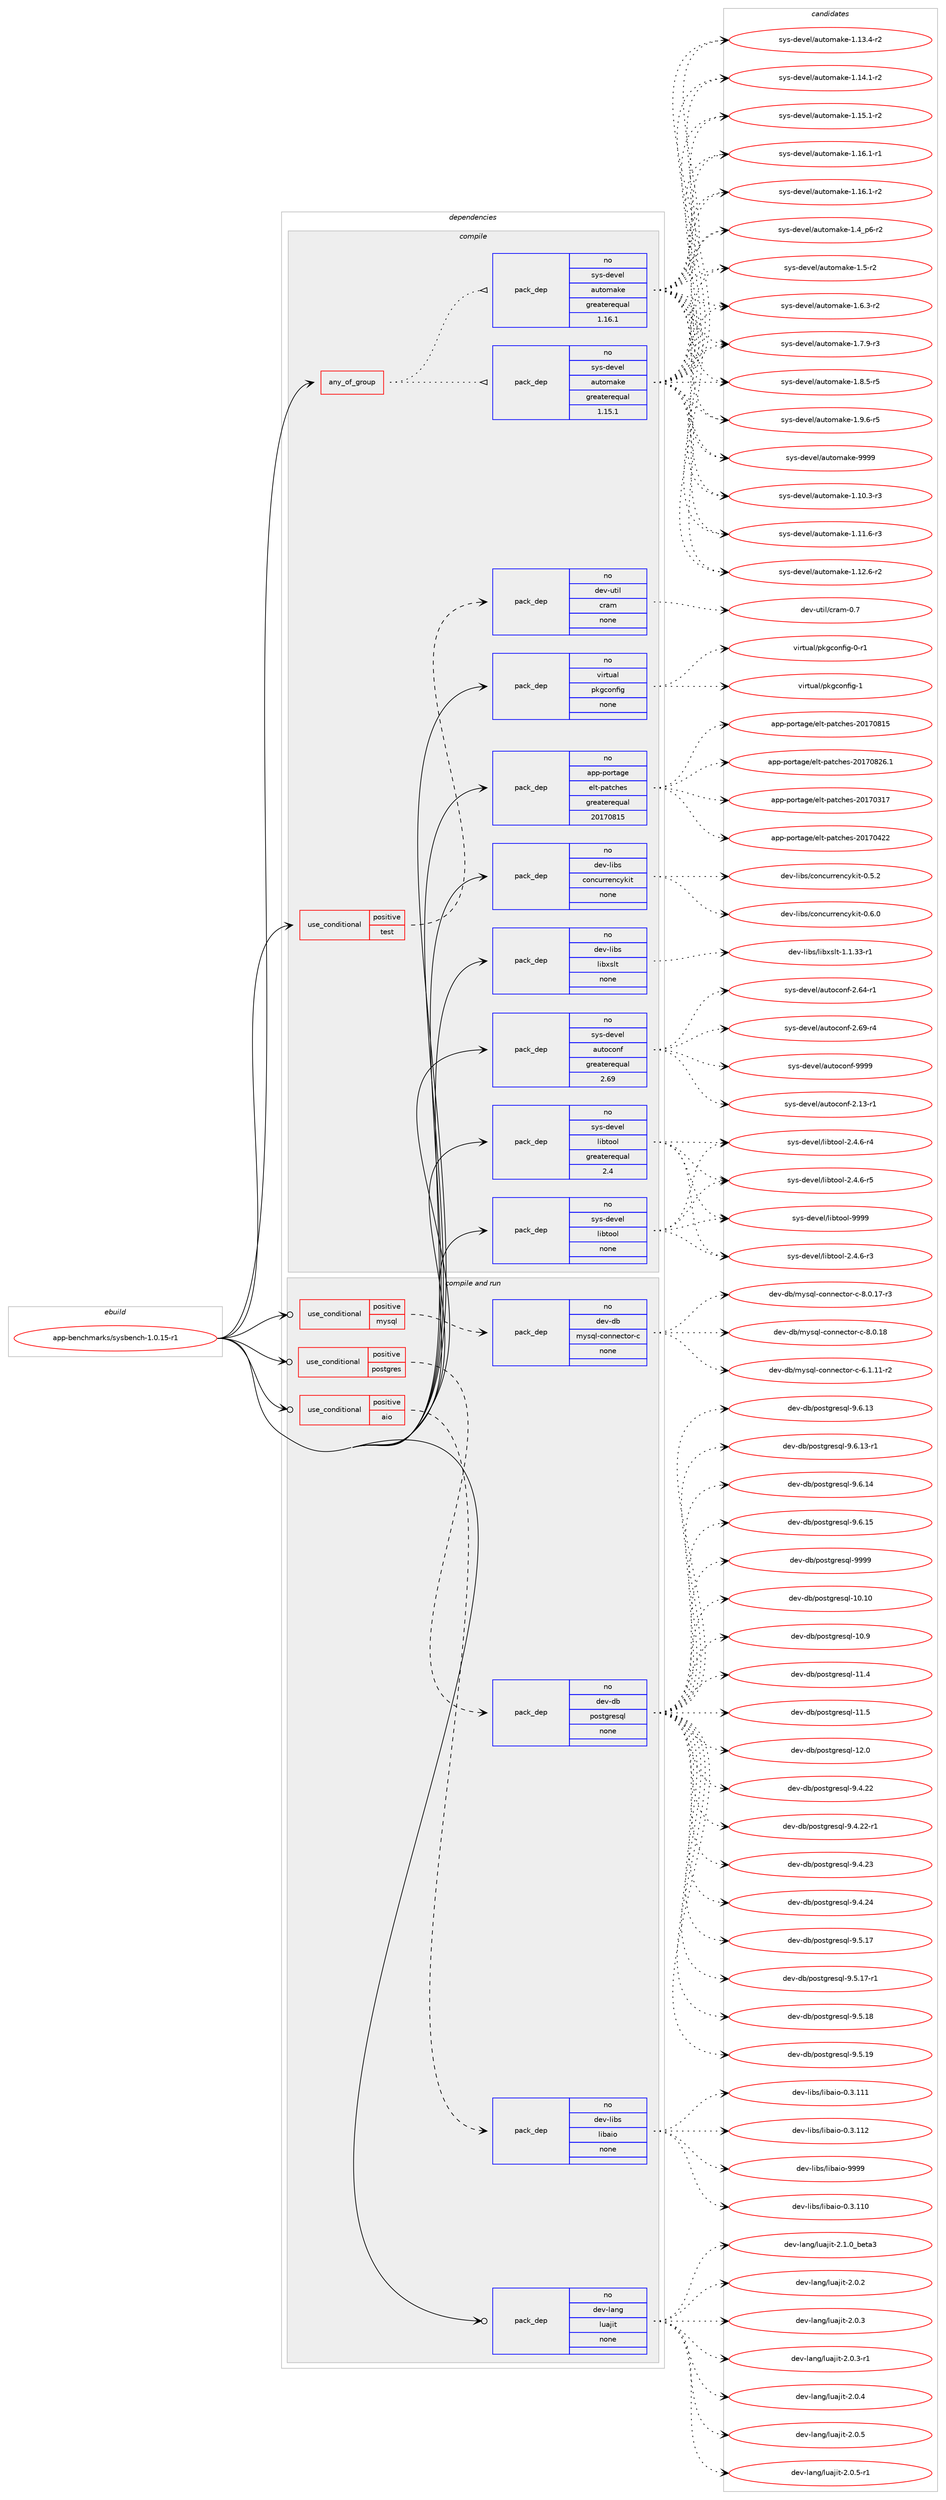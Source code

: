 digraph prolog {

# *************
# Graph options
# *************

newrank=true;
concentrate=true;
compound=true;
graph [rankdir=LR,fontname=Helvetica,fontsize=10,ranksep=1.5];#, ranksep=2.5, nodesep=0.2];
edge  [arrowhead=vee];
node  [fontname=Helvetica,fontsize=10];

# **********
# The ebuild
# **********

subgraph cluster_leftcol {
color=gray;
rank=same;
label=<<i>ebuild</i>>;
id [label="app-benchmarks/sysbench-1.0.15-r1", color=red, width=4, href="../app-benchmarks/sysbench-1.0.15-r1.svg"];
}

# ****************
# The dependencies
# ****************

subgraph cluster_midcol {
color=gray;
label=<<i>dependencies</i>>;
subgraph cluster_compile {
fillcolor="#eeeeee";
style=filled;
label=<<i>compile</i>>;
subgraph any8332 {
dependency475483 [label=<<TABLE BORDER="0" CELLBORDER="1" CELLSPACING="0" CELLPADDING="4"><TR><TD CELLPADDING="10">any_of_group</TD></TR></TABLE>>, shape=none, color=red];subgraph pack353367 {
dependency475484 [label=<<TABLE BORDER="0" CELLBORDER="1" CELLSPACING="0" CELLPADDING="4" WIDTH="220"><TR><TD ROWSPAN="6" CELLPADDING="30">pack_dep</TD></TR><TR><TD WIDTH="110">no</TD></TR><TR><TD>sys-devel</TD></TR><TR><TD>automake</TD></TR><TR><TD>greaterequal</TD></TR><TR><TD>1.16.1</TD></TR></TABLE>>, shape=none, color=blue];
}
dependency475483:e -> dependency475484:w [weight=20,style="dotted",arrowhead="oinv"];
subgraph pack353368 {
dependency475485 [label=<<TABLE BORDER="0" CELLBORDER="1" CELLSPACING="0" CELLPADDING="4" WIDTH="220"><TR><TD ROWSPAN="6" CELLPADDING="30">pack_dep</TD></TR><TR><TD WIDTH="110">no</TD></TR><TR><TD>sys-devel</TD></TR><TR><TD>automake</TD></TR><TR><TD>greaterequal</TD></TR><TR><TD>1.15.1</TD></TR></TABLE>>, shape=none, color=blue];
}
dependency475483:e -> dependency475485:w [weight=20,style="dotted",arrowhead="oinv"];
}
id:e -> dependency475483:w [weight=20,style="solid",arrowhead="vee"];
subgraph cond113483 {
dependency475486 [label=<<TABLE BORDER="0" CELLBORDER="1" CELLSPACING="0" CELLPADDING="4"><TR><TD ROWSPAN="3" CELLPADDING="10">use_conditional</TD></TR><TR><TD>positive</TD></TR><TR><TD>test</TD></TR></TABLE>>, shape=none, color=red];
subgraph pack353369 {
dependency475487 [label=<<TABLE BORDER="0" CELLBORDER="1" CELLSPACING="0" CELLPADDING="4" WIDTH="220"><TR><TD ROWSPAN="6" CELLPADDING="30">pack_dep</TD></TR><TR><TD WIDTH="110">no</TD></TR><TR><TD>dev-util</TD></TR><TR><TD>cram</TD></TR><TR><TD>none</TD></TR><TR><TD></TD></TR></TABLE>>, shape=none, color=blue];
}
dependency475486:e -> dependency475487:w [weight=20,style="dashed",arrowhead="vee"];
}
id:e -> dependency475486:w [weight=20,style="solid",arrowhead="vee"];
subgraph pack353370 {
dependency475488 [label=<<TABLE BORDER="0" CELLBORDER="1" CELLSPACING="0" CELLPADDING="4" WIDTH="220"><TR><TD ROWSPAN="6" CELLPADDING="30">pack_dep</TD></TR><TR><TD WIDTH="110">no</TD></TR><TR><TD>app-portage</TD></TR><TR><TD>elt-patches</TD></TR><TR><TD>greaterequal</TD></TR><TR><TD>20170815</TD></TR></TABLE>>, shape=none, color=blue];
}
id:e -> dependency475488:w [weight=20,style="solid",arrowhead="vee"];
subgraph pack353371 {
dependency475489 [label=<<TABLE BORDER="0" CELLBORDER="1" CELLSPACING="0" CELLPADDING="4" WIDTH="220"><TR><TD ROWSPAN="6" CELLPADDING="30">pack_dep</TD></TR><TR><TD WIDTH="110">no</TD></TR><TR><TD>dev-libs</TD></TR><TR><TD>concurrencykit</TD></TR><TR><TD>none</TD></TR><TR><TD></TD></TR></TABLE>>, shape=none, color=blue];
}
id:e -> dependency475489:w [weight=20,style="solid",arrowhead="vee"];
subgraph pack353372 {
dependency475490 [label=<<TABLE BORDER="0" CELLBORDER="1" CELLSPACING="0" CELLPADDING="4" WIDTH="220"><TR><TD ROWSPAN="6" CELLPADDING="30">pack_dep</TD></TR><TR><TD WIDTH="110">no</TD></TR><TR><TD>dev-libs</TD></TR><TR><TD>libxslt</TD></TR><TR><TD>none</TD></TR><TR><TD></TD></TR></TABLE>>, shape=none, color=blue];
}
id:e -> dependency475490:w [weight=20,style="solid",arrowhead="vee"];
subgraph pack353373 {
dependency475491 [label=<<TABLE BORDER="0" CELLBORDER="1" CELLSPACING="0" CELLPADDING="4" WIDTH="220"><TR><TD ROWSPAN="6" CELLPADDING="30">pack_dep</TD></TR><TR><TD WIDTH="110">no</TD></TR><TR><TD>sys-devel</TD></TR><TR><TD>autoconf</TD></TR><TR><TD>greaterequal</TD></TR><TR><TD>2.69</TD></TR></TABLE>>, shape=none, color=blue];
}
id:e -> dependency475491:w [weight=20,style="solid",arrowhead="vee"];
subgraph pack353374 {
dependency475492 [label=<<TABLE BORDER="0" CELLBORDER="1" CELLSPACING="0" CELLPADDING="4" WIDTH="220"><TR><TD ROWSPAN="6" CELLPADDING="30">pack_dep</TD></TR><TR><TD WIDTH="110">no</TD></TR><TR><TD>sys-devel</TD></TR><TR><TD>libtool</TD></TR><TR><TD>greaterequal</TD></TR><TR><TD>2.4</TD></TR></TABLE>>, shape=none, color=blue];
}
id:e -> dependency475492:w [weight=20,style="solid",arrowhead="vee"];
subgraph pack353375 {
dependency475493 [label=<<TABLE BORDER="0" CELLBORDER="1" CELLSPACING="0" CELLPADDING="4" WIDTH="220"><TR><TD ROWSPAN="6" CELLPADDING="30">pack_dep</TD></TR><TR><TD WIDTH="110">no</TD></TR><TR><TD>sys-devel</TD></TR><TR><TD>libtool</TD></TR><TR><TD>none</TD></TR><TR><TD></TD></TR></TABLE>>, shape=none, color=blue];
}
id:e -> dependency475493:w [weight=20,style="solid",arrowhead="vee"];
subgraph pack353376 {
dependency475494 [label=<<TABLE BORDER="0" CELLBORDER="1" CELLSPACING="0" CELLPADDING="4" WIDTH="220"><TR><TD ROWSPAN="6" CELLPADDING="30">pack_dep</TD></TR><TR><TD WIDTH="110">no</TD></TR><TR><TD>virtual</TD></TR><TR><TD>pkgconfig</TD></TR><TR><TD>none</TD></TR><TR><TD></TD></TR></TABLE>>, shape=none, color=blue];
}
id:e -> dependency475494:w [weight=20,style="solid",arrowhead="vee"];
}
subgraph cluster_compileandrun {
fillcolor="#eeeeee";
style=filled;
label=<<i>compile and run</i>>;
subgraph cond113484 {
dependency475495 [label=<<TABLE BORDER="0" CELLBORDER="1" CELLSPACING="0" CELLPADDING="4"><TR><TD ROWSPAN="3" CELLPADDING="10">use_conditional</TD></TR><TR><TD>positive</TD></TR><TR><TD>aio</TD></TR></TABLE>>, shape=none, color=red];
subgraph pack353377 {
dependency475496 [label=<<TABLE BORDER="0" CELLBORDER="1" CELLSPACING="0" CELLPADDING="4" WIDTH="220"><TR><TD ROWSPAN="6" CELLPADDING="30">pack_dep</TD></TR><TR><TD WIDTH="110">no</TD></TR><TR><TD>dev-libs</TD></TR><TR><TD>libaio</TD></TR><TR><TD>none</TD></TR><TR><TD></TD></TR></TABLE>>, shape=none, color=blue];
}
dependency475495:e -> dependency475496:w [weight=20,style="dashed",arrowhead="vee"];
}
id:e -> dependency475495:w [weight=20,style="solid",arrowhead="odotvee"];
subgraph cond113485 {
dependency475497 [label=<<TABLE BORDER="0" CELLBORDER="1" CELLSPACING="0" CELLPADDING="4"><TR><TD ROWSPAN="3" CELLPADDING="10">use_conditional</TD></TR><TR><TD>positive</TD></TR><TR><TD>mysql</TD></TR></TABLE>>, shape=none, color=red];
subgraph pack353378 {
dependency475498 [label=<<TABLE BORDER="0" CELLBORDER="1" CELLSPACING="0" CELLPADDING="4" WIDTH="220"><TR><TD ROWSPAN="6" CELLPADDING="30">pack_dep</TD></TR><TR><TD WIDTH="110">no</TD></TR><TR><TD>dev-db</TD></TR><TR><TD>mysql-connector-c</TD></TR><TR><TD>none</TD></TR><TR><TD></TD></TR></TABLE>>, shape=none, color=blue];
}
dependency475497:e -> dependency475498:w [weight=20,style="dashed",arrowhead="vee"];
}
id:e -> dependency475497:w [weight=20,style="solid",arrowhead="odotvee"];
subgraph cond113486 {
dependency475499 [label=<<TABLE BORDER="0" CELLBORDER="1" CELLSPACING="0" CELLPADDING="4"><TR><TD ROWSPAN="3" CELLPADDING="10">use_conditional</TD></TR><TR><TD>positive</TD></TR><TR><TD>postgres</TD></TR></TABLE>>, shape=none, color=red];
subgraph pack353379 {
dependency475500 [label=<<TABLE BORDER="0" CELLBORDER="1" CELLSPACING="0" CELLPADDING="4" WIDTH="220"><TR><TD ROWSPAN="6" CELLPADDING="30">pack_dep</TD></TR><TR><TD WIDTH="110">no</TD></TR><TR><TD>dev-db</TD></TR><TR><TD>postgresql</TD></TR><TR><TD>none</TD></TR><TR><TD></TD></TR></TABLE>>, shape=none, color=blue];
}
dependency475499:e -> dependency475500:w [weight=20,style="dashed",arrowhead="vee"];
}
id:e -> dependency475499:w [weight=20,style="solid",arrowhead="odotvee"];
subgraph pack353380 {
dependency475501 [label=<<TABLE BORDER="0" CELLBORDER="1" CELLSPACING="0" CELLPADDING="4" WIDTH="220"><TR><TD ROWSPAN="6" CELLPADDING="30">pack_dep</TD></TR><TR><TD WIDTH="110">no</TD></TR><TR><TD>dev-lang</TD></TR><TR><TD>luajit</TD></TR><TR><TD>none</TD></TR><TR><TD></TD></TR></TABLE>>, shape=none, color=blue];
}
id:e -> dependency475501:w [weight=20,style="solid",arrowhead="odotvee"];
}
subgraph cluster_run {
fillcolor="#eeeeee";
style=filled;
label=<<i>run</i>>;
}
}

# **************
# The candidates
# **************

subgraph cluster_choices {
rank=same;
color=gray;
label=<<i>candidates</i>>;

subgraph choice353367 {
color=black;
nodesep=1;
choice11512111545100101118101108479711711611110997107101454946494846514511451 [label="sys-devel/automake-1.10.3-r3", color=red, width=4,href="../sys-devel/automake-1.10.3-r3.svg"];
choice11512111545100101118101108479711711611110997107101454946494946544511451 [label="sys-devel/automake-1.11.6-r3", color=red, width=4,href="../sys-devel/automake-1.11.6-r3.svg"];
choice11512111545100101118101108479711711611110997107101454946495046544511450 [label="sys-devel/automake-1.12.6-r2", color=red, width=4,href="../sys-devel/automake-1.12.6-r2.svg"];
choice11512111545100101118101108479711711611110997107101454946495146524511450 [label="sys-devel/automake-1.13.4-r2", color=red, width=4,href="../sys-devel/automake-1.13.4-r2.svg"];
choice11512111545100101118101108479711711611110997107101454946495246494511450 [label="sys-devel/automake-1.14.1-r2", color=red, width=4,href="../sys-devel/automake-1.14.1-r2.svg"];
choice11512111545100101118101108479711711611110997107101454946495346494511450 [label="sys-devel/automake-1.15.1-r2", color=red, width=4,href="../sys-devel/automake-1.15.1-r2.svg"];
choice11512111545100101118101108479711711611110997107101454946495446494511449 [label="sys-devel/automake-1.16.1-r1", color=red, width=4,href="../sys-devel/automake-1.16.1-r1.svg"];
choice11512111545100101118101108479711711611110997107101454946495446494511450 [label="sys-devel/automake-1.16.1-r2", color=red, width=4,href="../sys-devel/automake-1.16.1-r2.svg"];
choice115121115451001011181011084797117116111109971071014549465295112544511450 [label="sys-devel/automake-1.4_p6-r2", color=red, width=4,href="../sys-devel/automake-1.4_p6-r2.svg"];
choice11512111545100101118101108479711711611110997107101454946534511450 [label="sys-devel/automake-1.5-r2", color=red, width=4,href="../sys-devel/automake-1.5-r2.svg"];
choice115121115451001011181011084797117116111109971071014549465446514511450 [label="sys-devel/automake-1.6.3-r2", color=red, width=4,href="../sys-devel/automake-1.6.3-r2.svg"];
choice115121115451001011181011084797117116111109971071014549465546574511451 [label="sys-devel/automake-1.7.9-r3", color=red, width=4,href="../sys-devel/automake-1.7.9-r3.svg"];
choice115121115451001011181011084797117116111109971071014549465646534511453 [label="sys-devel/automake-1.8.5-r5", color=red, width=4,href="../sys-devel/automake-1.8.5-r5.svg"];
choice115121115451001011181011084797117116111109971071014549465746544511453 [label="sys-devel/automake-1.9.6-r5", color=red, width=4,href="../sys-devel/automake-1.9.6-r5.svg"];
choice115121115451001011181011084797117116111109971071014557575757 [label="sys-devel/automake-9999", color=red, width=4,href="../sys-devel/automake-9999.svg"];
dependency475484:e -> choice11512111545100101118101108479711711611110997107101454946494846514511451:w [style=dotted,weight="100"];
dependency475484:e -> choice11512111545100101118101108479711711611110997107101454946494946544511451:w [style=dotted,weight="100"];
dependency475484:e -> choice11512111545100101118101108479711711611110997107101454946495046544511450:w [style=dotted,weight="100"];
dependency475484:e -> choice11512111545100101118101108479711711611110997107101454946495146524511450:w [style=dotted,weight="100"];
dependency475484:e -> choice11512111545100101118101108479711711611110997107101454946495246494511450:w [style=dotted,weight="100"];
dependency475484:e -> choice11512111545100101118101108479711711611110997107101454946495346494511450:w [style=dotted,weight="100"];
dependency475484:e -> choice11512111545100101118101108479711711611110997107101454946495446494511449:w [style=dotted,weight="100"];
dependency475484:e -> choice11512111545100101118101108479711711611110997107101454946495446494511450:w [style=dotted,weight="100"];
dependency475484:e -> choice115121115451001011181011084797117116111109971071014549465295112544511450:w [style=dotted,weight="100"];
dependency475484:e -> choice11512111545100101118101108479711711611110997107101454946534511450:w [style=dotted,weight="100"];
dependency475484:e -> choice115121115451001011181011084797117116111109971071014549465446514511450:w [style=dotted,weight="100"];
dependency475484:e -> choice115121115451001011181011084797117116111109971071014549465546574511451:w [style=dotted,weight="100"];
dependency475484:e -> choice115121115451001011181011084797117116111109971071014549465646534511453:w [style=dotted,weight="100"];
dependency475484:e -> choice115121115451001011181011084797117116111109971071014549465746544511453:w [style=dotted,weight="100"];
dependency475484:e -> choice115121115451001011181011084797117116111109971071014557575757:w [style=dotted,weight="100"];
}
subgraph choice353368 {
color=black;
nodesep=1;
choice11512111545100101118101108479711711611110997107101454946494846514511451 [label="sys-devel/automake-1.10.3-r3", color=red, width=4,href="../sys-devel/automake-1.10.3-r3.svg"];
choice11512111545100101118101108479711711611110997107101454946494946544511451 [label="sys-devel/automake-1.11.6-r3", color=red, width=4,href="../sys-devel/automake-1.11.6-r3.svg"];
choice11512111545100101118101108479711711611110997107101454946495046544511450 [label="sys-devel/automake-1.12.6-r2", color=red, width=4,href="../sys-devel/automake-1.12.6-r2.svg"];
choice11512111545100101118101108479711711611110997107101454946495146524511450 [label="sys-devel/automake-1.13.4-r2", color=red, width=4,href="../sys-devel/automake-1.13.4-r2.svg"];
choice11512111545100101118101108479711711611110997107101454946495246494511450 [label="sys-devel/automake-1.14.1-r2", color=red, width=4,href="../sys-devel/automake-1.14.1-r2.svg"];
choice11512111545100101118101108479711711611110997107101454946495346494511450 [label="sys-devel/automake-1.15.1-r2", color=red, width=4,href="../sys-devel/automake-1.15.1-r2.svg"];
choice11512111545100101118101108479711711611110997107101454946495446494511449 [label="sys-devel/automake-1.16.1-r1", color=red, width=4,href="../sys-devel/automake-1.16.1-r1.svg"];
choice11512111545100101118101108479711711611110997107101454946495446494511450 [label="sys-devel/automake-1.16.1-r2", color=red, width=4,href="../sys-devel/automake-1.16.1-r2.svg"];
choice115121115451001011181011084797117116111109971071014549465295112544511450 [label="sys-devel/automake-1.4_p6-r2", color=red, width=4,href="../sys-devel/automake-1.4_p6-r2.svg"];
choice11512111545100101118101108479711711611110997107101454946534511450 [label="sys-devel/automake-1.5-r2", color=red, width=4,href="../sys-devel/automake-1.5-r2.svg"];
choice115121115451001011181011084797117116111109971071014549465446514511450 [label="sys-devel/automake-1.6.3-r2", color=red, width=4,href="../sys-devel/automake-1.6.3-r2.svg"];
choice115121115451001011181011084797117116111109971071014549465546574511451 [label="sys-devel/automake-1.7.9-r3", color=red, width=4,href="../sys-devel/automake-1.7.9-r3.svg"];
choice115121115451001011181011084797117116111109971071014549465646534511453 [label="sys-devel/automake-1.8.5-r5", color=red, width=4,href="../sys-devel/automake-1.8.5-r5.svg"];
choice115121115451001011181011084797117116111109971071014549465746544511453 [label="sys-devel/automake-1.9.6-r5", color=red, width=4,href="../sys-devel/automake-1.9.6-r5.svg"];
choice115121115451001011181011084797117116111109971071014557575757 [label="sys-devel/automake-9999", color=red, width=4,href="../sys-devel/automake-9999.svg"];
dependency475485:e -> choice11512111545100101118101108479711711611110997107101454946494846514511451:w [style=dotted,weight="100"];
dependency475485:e -> choice11512111545100101118101108479711711611110997107101454946494946544511451:w [style=dotted,weight="100"];
dependency475485:e -> choice11512111545100101118101108479711711611110997107101454946495046544511450:w [style=dotted,weight="100"];
dependency475485:e -> choice11512111545100101118101108479711711611110997107101454946495146524511450:w [style=dotted,weight="100"];
dependency475485:e -> choice11512111545100101118101108479711711611110997107101454946495246494511450:w [style=dotted,weight="100"];
dependency475485:e -> choice11512111545100101118101108479711711611110997107101454946495346494511450:w [style=dotted,weight="100"];
dependency475485:e -> choice11512111545100101118101108479711711611110997107101454946495446494511449:w [style=dotted,weight="100"];
dependency475485:e -> choice11512111545100101118101108479711711611110997107101454946495446494511450:w [style=dotted,weight="100"];
dependency475485:e -> choice115121115451001011181011084797117116111109971071014549465295112544511450:w [style=dotted,weight="100"];
dependency475485:e -> choice11512111545100101118101108479711711611110997107101454946534511450:w [style=dotted,weight="100"];
dependency475485:e -> choice115121115451001011181011084797117116111109971071014549465446514511450:w [style=dotted,weight="100"];
dependency475485:e -> choice115121115451001011181011084797117116111109971071014549465546574511451:w [style=dotted,weight="100"];
dependency475485:e -> choice115121115451001011181011084797117116111109971071014549465646534511453:w [style=dotted,weight="100"];
dependency475485:e -> choice115121115451001011181011084797117116111109971071014549465746544511453:w [style=dotted,weight="100"];
dependency475485:e -> choice115121115451001011181011084797117116111109971071014557575757:w [style=dotted,weight="100"];
}
subgraph choice353369 {
color=black;
nodesep=1;
choice1001011184511711610510847991149710945484655 [label="dev-util/cram-0.7", color=red, width=4,href="../dev-util/cram-0.7.svg"];
dependency475487:e -> choice1001011184511711610510847991149710945484655:w [style=dotted,weight="100"];
}
subgraph choice353370 {
color=black;
nodesep=1;
choice97112112451121111141169710310147101108116451129711699104101115455048495548514955 [label="app-portage/elt-patches-20170317", color=red, width=4,href="../app-portage/elt-patches-20170317.svg"];
choice97112112451121111141169710310147101108116451129711699104101115455048495548525050 [label="app-portage/elt-patches-20170422", color=red, width=4,href="../app-portage/elt-patches-20170422.svg"];
choice97112112451121111141169710310147101108116451129711699104101115455048495548564953 [label="app-portage/elt-patches-20170815", color=red, width=4,href="../app-portage/elt-patches-20170815.svg"];
choice971121124511211111411697103101471011081164511297116991041011154550484955485650544649 [label="app-portage/elt-patches-20170826.1", color=red, width=4,href="../app-portage/elt-patches-20170826.1.svg"];
dependency475488:e -> choice97112112451121111141169710310147101108116451129711699104101115455048495548514955:w [style=dotted,weight="100"];
dependency475488:e -> choice97112112451121111141169710310147101108116451129711699104101115455048495548525050:w [style=dotted,weight="100"];
dependency475488:e -> choice97112112451121111141169710310147101108116451129711699104101115455048495548564953:w [style=dotted,weight="100"];
dependency475488:e -> choice971121124511211111411697103101471011081164511297116991041011154550484955485650544649:w [style=dotted,weight="100"];
}
subgraph choice353371 {
color=black;
nodesep=1;
choice100101118451081059811547991111109911711411410111099121107105116454846534650 [label="dev-libs/concurrencykit-0.5.2", color=red, width=4,href="../dev-libs/concurrencykit-0.5.2.svg"];
choice100101118451081059811547991111109911711411410111099121107105116454846544648 [label="dev-libs/concurrencykit-0.6.0", color=red, width=4,href="../dev-libs/concurrencykit-0.6.0.svg"];
dependency475489:e -> choice100101118451081059811547991111109911711411410111099121107105116454846534650:w [style=dotted,weight="100"];
dependency475489:e -> choice100101118451081059811547991111109911711411410111099121107105116454846544648:w [style=dotted,weight="100"];
}
subgraph choice353372 {
color=black;
nodesep=1;
choice10010111845108105981154710810598120115108116454946494651514511449 [label="dev-libs/libxslt-1.1.33-r1", color=red, width=4,href="../dev-libs/libxslt-1.1.33-r1.svg"];
dependency475490:e -> choice10010111845108105981154710810598120115108116454946494651514511449:w [style=dotted,weight="100"];
}
subgraph choice353373 {
color=black;
nodesep=1;
choice1151211154510010111810110847971171161119911111010245504649514511449 [label="sys-devel/autoconf-2.13-r1", color=red, width=4,href="../sys-devel/autoconf-2.13-r1.svg"];
choice1151211154510010111810110847971171161119911111010245504654524511449 [label="sys-devel/autoconf-2.64-r1", color=red, width=4,href="../sys-devel/autoconf-2.64-r1.svg"];
choice1151211154510010111810110847971171161119911111010245504654574511452 [label="sys-devel/autoconf-2.69-r4", color=red, width=4,href="../sys-devel/autoconf-2.69-r4.svg"];
choice115121115451001011181011084797117116111991111101024557575757 [label="sys-devel/autoconf-9999", color=red, width=4,href="../sys-devel/autoconf-9999.svg"];
dependency475491:e -> choice1151211154510010111810110847971171161119911111010245504649514511449:w [style=dotted,weight="100"];
dependency475491:e -> choice1151211154510010111810110847971171161119911111010245504654524511449:w [style=dotted,weight="100"];
dependency475491:e -> choice1151211154510010111810110847971171161119911111010245504654574511452:w [style=dotted,weight="100"];
dependency475491:e -> choice115121115451001011181011084797117116111991111101024557575757:w [style=dotted,weight="100"];
}
subgraph choice353374 {
color=black;
nodesep=1;
choice1151211154510010111810110847108105981161111111084550465246544511451 [label="sys-devel/libtool-2.4.6-r3", color=red, width=4,href="../sys-devel/libtool-2.4.6-r3.svg"];
choice1151211154510010111810110847108105981161111111084550465246544511452 [label="sys-devel/libtool-2.4.6-r4", color=red, width=4,href="../sys-devel/libtool-2.4.6-r4.svg"];
choice1151211154510010111810110847108105981161111111084550465246544511453 [label="sys-devel/libtool-2.4.6-r5", color=red, width=4,href="../sys-devel/libtool-2.4.6-r5.svg"];
choice1151211154510010111810110847108105981161111111084557575757 [label="sys-devel/libtool-9999", color=red, width=4,href="../sys-devel/libtool-9999.svg"];
dependency475492:e -> choice1151211154510010111810110847108105981161111111084550465246544511451:w [style=dotted,weight="100"];
dependency475492:e -> choice1151211154510010111810110847108105981161111111084550465246544511452:w [style=dotted,weight="100"];
dependency475492:e -> choice1151211154510010111810110847108105981161111111084550465246544511453:w [style=dotted,weight="100"];
dependency475492:e -> choice1151211154510010111810110847108105981161111111084557575757:w [style=dotted,weight="100"];
}
subgraph choice353375 {
color=black;
nodesep=1;
choice1151211154510010111810110847108105981161111111084550465246544511451 [label="sys-devel/libtool-2.4.6-r3", color=red, width=4,href="../sys-devel/libtool-2.4.6-r3.svg"];
choice1151211154510010111810110847108105981161111111084550465246544511452 [label="sys-devel/libtool-2.4.6-r4", color=red, width=4,href="../sys-devel/libtool-2.4.6-r4.svg"];
choice1151211154510010111810110847108105981161111111084550465246544511453 [label="sys-devel/libtool-2.4.6-r5", color=red, width=4,href="../sys-devel/libtool-2.4.6-r5.svg"];
choice1151211154510010111810110847108105981161111111084557575757 [label="sys-devel/libtool-9999", color=red, width=4,href="../sys-devel/libtool-9999.svg"];
dependency475493:e -> choice1151211154510010111810110847108105981161111111084550465246544511451:w [style=dotted,weight="100"];
dependency475493:e -> choice1151211154510010111810110847108105981161111111084550465246544511452:w [style=dotted,weight="100"];
dependency475493:e -> choice1151211154510010111810110847108105981161111111084550465246544511453:w [style=dotted,weight="100"];
dependency475493:e -> choice1151211154510010111810110847108105981161111111084557575757:w [style=dotted,weight="100"];
}
subgraph choice353376 {
color=black;
nodesep=1;
choice11810511411611797108471121071039911111010210510345484511449 [label="virtual/pkgconfig-0-r1", color=red, width=4,href="../virtual/pkgconfig-0-r1.svg"];
choice1181051141161179710847112107103991111101021051034549 [label="virtual/pkgconfig-1", color=red, width=4,href="../virtual/pkgconfig-1.svg"];
dependency475494:e -> choice11810511411611797108471121071039911111010210510345484511449:w [style=dotted,weight="100"];
dependency475494:e -> choice1181051141161179710847112107103991111101021051034549:w [style=dotted,weight="100"];
}
subgraph choice353377 {
color=black;
nodesep=1;
choice10010111845108105981154710810598971051114548465146494948 [label="dev-libs/libaio-0.3.110", color=red, width=4,href="../dev-libs/libaio-0.3.110.svg"];
choice10010111845108105981154710810598971051114548465146494949 [label="dev-libs/libaio-0.3.111", color=red, width=4,href="../dev-libs/libaio-0.3.111.svg"];
choice10010111845108105981154710810598971051114548465146494950 [label="dev-libs/libaio-0.3.112", color=red, width=4,href="../dev-libs/libaio-0.3.112.svg"];
choice10010111845108105981154710810598971051114557575757 [label="dev-libs/libaio-9999", color=red, width=4,href="../dev-libs/libaio-9999.svg"];
dependency475496:e -> choice10010111845108105981154710810598971051114548465146494948:w [style=dotted,weight="100"];
dependency475496:e -> choice10010111845108105981154710810598971051114548465146494949:w [style=dotted,weight="100"];
dependency475496:e -> choice10010111845108105981154710810598971051114548465146494950:w [style=dotted,weight="100"];
dependency475496:e -> choice10010111845108105981154710810598971051114557575757:w [style=dotted,weight="100"];
}
subgraph choice353378 {
color=black;
nodesep=1;
choice1001011184510098471091211151131084599111110110101991161111144599455446494649494511450 [label="dev-db/mysql-connector-c-6.1.11-r2", color=red, width=4,href="../dev-db/mysql-connector-c-6.1.11-r2.svg"];
choice1001011184510098471091211151131084599111110110101991161111144599455646484649554511451 [label="dev-db/mysql-connector-c-8.0.17-r3", color=red, width=4,href="../dev-db/mysql-connector-c-8.0.17-r3.svg"];
choice100101118451009847109121115113108459911111011010199116111114459945564648464956 [label="dev-db/mysql-connector-c-8.0.18", color=red, width=4,href="../dev-db/mysql-connector-c-8.0.18.svg"];
dependency475498:e -> choice1001011184510098471091211151131084599111110110101991161111144599455446494649494511450:w [style=dotted,weight="100"];
dependency475498:e -> choice1001011184510098471091211151131084599111110110101991161111144599455646484649554511451:w [style=dotted,weight="100"];
dependency475498:e -> choice100101118451009847109121115113108459911111011010199116111114459945564648464956:w [style=dotted,weight="100"];
}
subgraph choice353379 {
color=black;
nodesep=1;
choice100101118451009847112111115116103114101115113108454948464948 [label="dev-db/postgresql-10.10", color=red, width=4,href="../dev-db/postgresql-10.10.svg"];
choice1001011184510098471121111151161031141011151131084549484657 [label="dev-db/postgresql-10.9", color=red, width=4,href="../dev-db/postgresql-10.9.svg"];
choice1001011184510098471121111151161031141011151131084549494652 [label="dev-db/postgresql-11.4", color=red, width=4,href="../dev-db/postgresql-11.4.svg"];
choice1001011184510098471121111151161031141011151131084549494653 [label="dev-db/postgresql-11.5", color=red, width=4,href="../dev-db/postgresql-11.5.svg"];
choice1001011184510098471121111151161031141011151131084549504648 [label="dev-db/postgresql-12.0", color=red, width=4,href="../dev-db/postgresql-12.0.svg"];
choice10010111845100984711211111511610311410111511310845574652465050 [label="dev-db/postgresql-9.4.22", color=red, width=4,href="../dev-db/postgresql-9.4.22.svg"];
choice100101118451009847112111115116103114101115113108455746524650504511449 [label="dev-db/postgresql-9.4.22-r1", color=red, width=4,href="../dev-db/postgresql-9.4.22-r1.svg"];
choice10010111845100984711211111511610311410111511310845574652465051 [label="dev-db/postgresql-9.4.23", color=red, width=4,href="../dev-db/postgresql-9.4.23.svg"];
choice10010111845100984711211111511610311410111511310845574652465052 [label="dev-db/postgresql-9.4.24", color=red, width=4,href="../dev-db/postgresql-9.4.24.svg"];
choice10010111845100984711211111511610311410111511310845574653464955 [label="dev-db/postgresql-9.5.17", color=red, width=4,href="../dev-db/postgresql-9.5.17.svg"];
choice100101118451009847112111115116103114101115113108455746534649554511449 [label="dev-db/postgresql-9.5.17-r1", color=red, width=4,href="../dev-db/postgresql-9.5.17-r1.svg"];
choice10010111845100984711211111511610311410111511310845574653464956 [label="dev-db/postgresql-9.5.18", color=red, width=4,href="../dev-db/postgresql-9.5.18.svg"];
choice10010111845100984711211111511610311410111511310845574653464957 [label="dev-db/postgresql-9.5.19", color=red, width=4,href="../dev-db/postgresql-9.5.19.svg"];
choice10010111845100984711211111511610311410111511310845574654464951 [label="dev-db/postgresql-9.6.13", color=red, width=4,href="../dev-db/postgresql-9.6.13.svg"];
choice100101118451009847112111115116103114101115113108455746544649514511449 [label="dev-db/postgresql-9.6.13-r1", color=red, width=4,href="../dev-db/postgresql-9.6.13-r1.svg"];
choice10010111845100984711211111511610311410111511310845574654464952 [label="dev-db/postgresql-9.6.14", color=red, width=4,href="../dev-db/postgresql-9.6.14.svg"];
choice10010111845100984711211111511610311410111511310845574654464953 [label="dev-db/postgresql-9.6.15", color=red, width=4,href="../dev-db/postgresql-9.6.15.svg"];
choice1001011184510098471121111151161031141011151131084557575757 [label="dev-db/postgresql-9999", color=red, width=4,href="../dev-db/postgresql-9999.svg"];
dependency475500:e -> choice100101118451009847112111115116103114101115113108454948464948:w [style=dotted,weight="100"];
dependency475500:e -> choice1001011184510098471121111151161031141011151131084549484657:w [style=dotted,weight="100"];
dependency475500:e -> choice1001011184510098471121111151161031141011151131084549494652:w [style=dotted,weight="100"];
dependency475500:e -> choice1001011184510098471121111151161031141011151131084549494653:w [style=dotted,weight="100"];
dependency475500:e -> choice1001011184510098471121111151161031141011151131084549504648:w [style=dotted,weight="100"];
dependency475500:e -> choice10010111845100984711211111511610311410111511310845574652465050:w [style=dotted,weight="100"];
dependency475500:e -> choice100101118451009847112111115116103114101115113108455746524650504511449:w [style=dotted,weight="100"];
dependency475500:e -> choice10010111845100984711211111511610311410111511310845574652465051:w [style=dotted,weight="100"];
dependency475500:e -> choice10010111845100984711211111511610311410111511310845574652465052:w [style=dotted,weight="100"];
dependency475500:e -> choice10010111845100984711211111511610311410111511310845574653464955:w [style=dotted,weight="100"];
dependency475500:e -> choice100101118451009847112111115116103114101115113108455746534649554511449:w [style=dotted,weight="100"];
dependency475500:e -> choice10010111845100984711211111511610311410111511310845574653464956:w [style=dotted,weight="100"];
dependency475500:e -> choice10010111845100984711211111511610311410111511310845574653464957:w [style=dotted,weight="100"];
dependency475500:e -> choice10010111845100984711211111511610311410111511310845574654464951:w [style=dotted,weight="100"];
dependency475500:e -> choice100101118451009847112111115116103114101115113108455746544649514511449:w [style=dotted,weight="100"];
dependency475500:e -> choice10010111845100984711211111511610311410111511310845574654464952:w [style=dotted,weight="100"];
dependency475500:e -> choice10010111845100984711211111511610311410111511310845574654464953:w [style=dotted,weight="100"];
dependency475500:e -> choice1001011184510098471121111151161031141011151131084557575757:w [style=dotted,weight="100"];
}
subgraph choice353380 {
color=black;
nodesep=1;
choice10010111845108971101034710811797106105116455046484650 [label="dev-lang/luajit-2.0.2", color=red, width=4,href="../dev-lang/luajit-2.0.2.svg"];
choice10010111845108971101034710811797106105116455046484651 [label="dev-lang/luajit-2.0.3", color=red, width=4,href="../dev-lang/luajit-2.0.3.svg"];
choice100101118451089711010347108117971061051164550464846514511449 [label="dev-lang/luajit-2.0.3-r1", color=red, width=4,href="../dev-lang/luajit-2.0.3-r1.svg"];
choice10010111845108971101034710811797106105116455046484652 [label="dev-lang/luajit-2.0.4", color=red, width=4,href="../dev-lang/luajit-2.0.4.svg"];
choice10010111845108971101034710811797106105116455046484653 [label="dev-lang/luajit-2.0.5", color=red, width=4,href="../dev-lang/luajit-2.0.5.svg"];
choice100101118451089711010347108117971061051164550464846534511449 [label="dev-lang/luajit-2.0.5-r1", color=red, width=4,href="../dev-lang/luajit-2.0.5-r1.svg"];
choice1001011184510897110103471081179710610511645504649464895981011169751 [label="dev-lang/luajit-2.1.0_beta3", color=red, width=4,href="../dev-lang/luajit-2.1.0_beta3.svg"];
dependency475501:e -> choice10010111845108971101034710811797106105116455046484650:w [style=dotted,weight="100"];
dependency475501:e -> choice10010111845108971101034710811797106105116455046484651:w [style=dotted,weight="100"];
dependency475501:e -> choice100101118451089711010347108117971061051164550464846514511449:w [style=dotted,weight="100"];
dependency475501:e -> choice10010111845108971101034710811797106105116455046484652:w [style=dotted,weight="100"];
dependency475501:e -> choice10010111845108971101034710811797106105116455046484653:w [style=dotted,weight="100"];
dependency475501:e -> choice100101118451089711010347108117971061051164550464846534511449:w [style=dotted,weight="100"];
dependency475501:e -> choice1001011184510897110103471081179710610511645504649464895981011169751:w [style=dotted,weight="100"];
}
}

}
